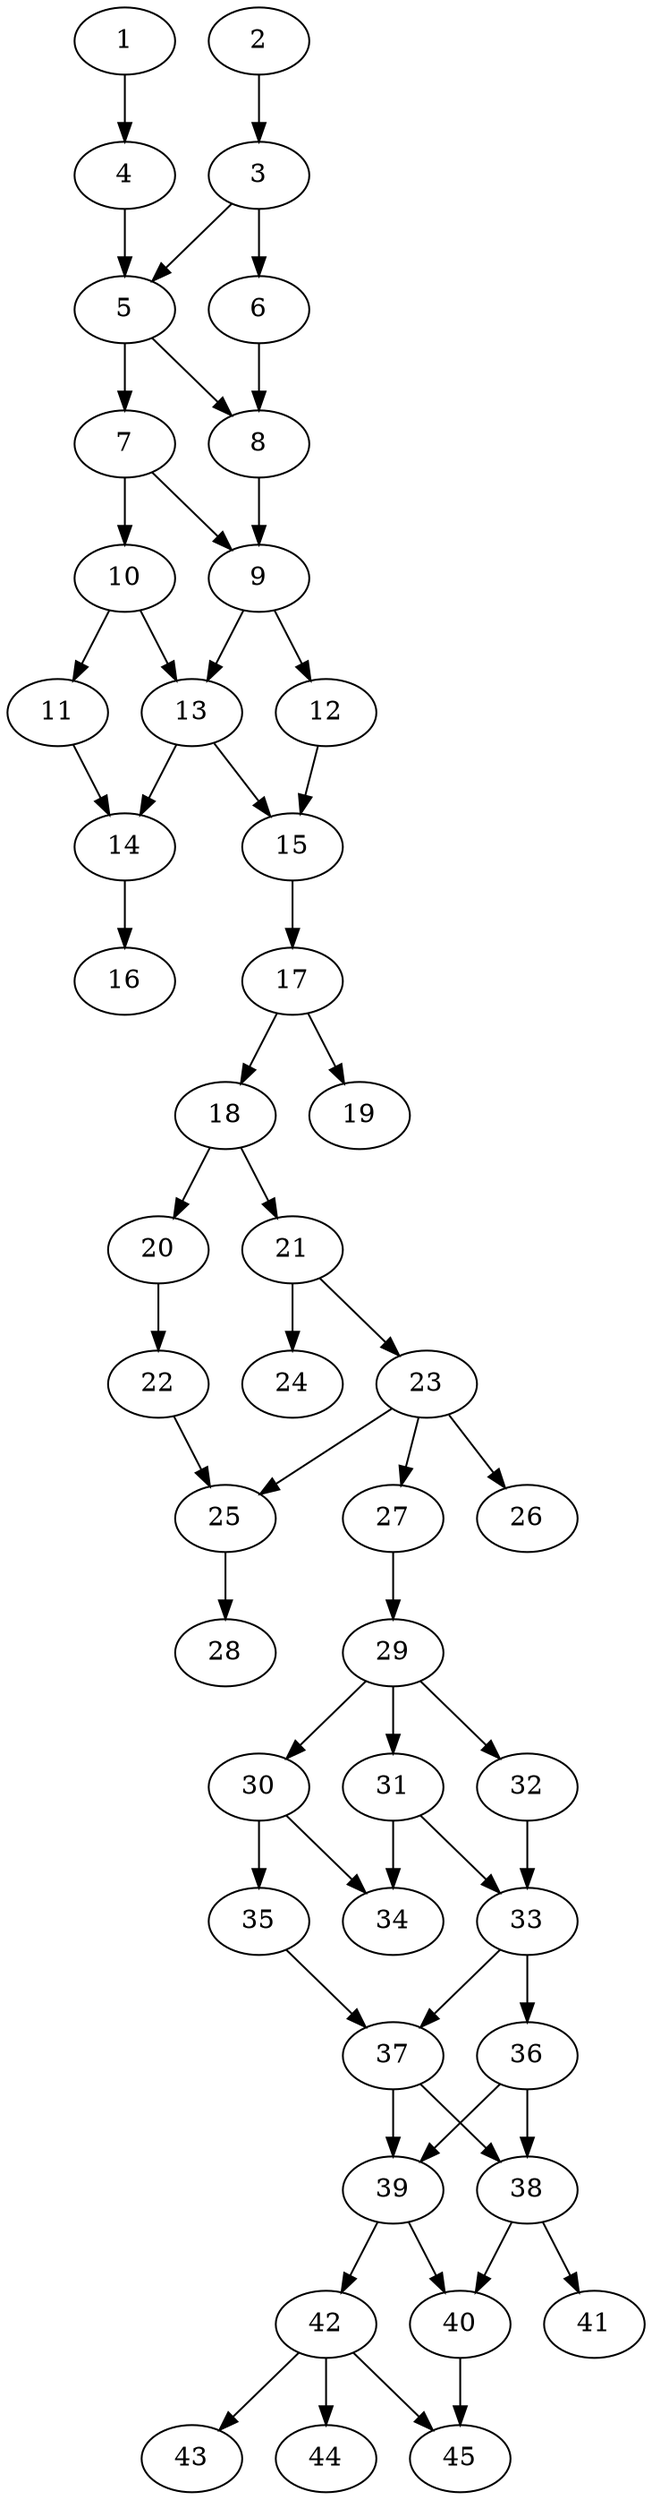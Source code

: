 // DAG automatically generated by daggen at Thu Oct  3 14:07:25 2019
// ./daggen --dot -n 45 --ccr 0.5 --fat 0.3 --regular 0.7 --density 0.6 --mindata 5242880 --maxdata 52428800 
digraph G {
  1 [size="83662848", alpha="0.10", expect_size="41831424"] 
  1 -> 4 [size ="41831424"]
  2 [size="58707968", alpha="0.02", expect_size="29353984"] 
  2 -> 3 [size ="29353984"]
  3 [size="34304000", alpha="0.16", expect_size="17152000"] 
  3 -> 5 [size ="17152000"]
  3 -> 6 [size ="17152000"]
  4 [size="60684288", alpha="0.13", expect_size="30342144"] 
  4 -> 5 [size ="30342144"]
  5 [size="68128768", alpha="0.16", expect_size="34064384"] 
  5 -> 7 [size ="34064384"]
  5 -> 8 [size ="34064384"]
  6 [size="12867584", alpha="0.11", expect_size="6433792"] 
  6 -> 8 [size ="6433792"]
  7 [size="49172480", alpha="0.01", expect_size="24586240"] 
  7 -> 9 [size ="24586240"]
  7 -> 10 [size ="24586240"]
  8 [size="74539008", alpha="0.18", expect_size="37269504"] 
  8 -> 9 [size ="37269504"]
  9 [size="12564480", alpha="0.09", expect_size="6282240"] 
  9 -> 12 [size ="6282240"]
  9 -> 13 [size ="6282240"]
  10 [size="27344896", alpha="0.08", expect_size="13672448"] 
  10 -> 11 [size ="13672448"]
  10 -> 13 [size ="13672448"]
  11 [size="89913344", alpha="0.19", expect_size="44956672"] 
  11 -> 14 [size ="44956672"]
  12 [size="41830400", alpha="0.11", expect_size="20915200"] 
  12 -> 15 [size ="20915200"]
  13 [size="50601984", alpha="0.19", expect_size="25300992"] 
  13 -> 14 [size ="25300992"]
  13 -> 15 [size ="25300992"]
  14 [size="33636352", alpha="0.19", expect_size="16818176"] 
  14 -> 16 [size ="16818176"]
  15 [size="93573120", alpha="0.03", expect_size="46786560"] 
  15 -> 17 [size ="46786560"]
  16 [size="72886272", alpha="0.15", expect_size="36443136"] 
  17 [size="29751296", alpha="0.12", expect_size="14875648"] 
  17 -> 18 [size ="14875648"]
  17 -> 19 [size ="14875648"]
  18 [size="32315392", alpha="0.04", expect_size="16157696"] 
  18 -> 20 [size ="16157696"]
  18 -> 21 [size ="16157696"]
  19 [size="20992000", alpha="0.12", expect_size="10496000"] 
  20 [size="61255680", alpha="0.06", expect_size="30627840"] 
  20 -> 22 [size ="30627840"]
  21 [size="101025792", alpha="0.14", expect_size="50512896"] 
  21 -> 23 [size ="50512896"]
  21 -> 24 [size ="50512896"]
  22 [size="96307200", alpha="0.13", expect_size="48153600"] 
  22 -> 25 [size ="48153600"]
  23 [size="52162560", alpha="0.17", expect_size="26081280"] 
  23 -> 25 [size ="26081280"]
  23 -> 26 [size ="26081280"]
  23 -> 27 [size ="26081280"]
  24 [size="46893056", alpha="0.11", expect_size="23446528"] 
  25 [size="41408512", alpha="0.18", expect_size="20704256"] 
  25 -> 28 [size ="20704256"]
  26 [size="53479424", alpha="0.05", expect_size="26739712"] 
  27 [size="30416896", alpha="0.01", expect_size="15208448"] 
  27 -> 29 [size ="15208448"]
  28 [size="88539136", alpha="0.10", expect_size="44269568"] 
  29 [size="15075328", alpha="0.19", expect_size="7537664"] 
  29 -> 30 [size ="7537664"]
  29 -> 31 [size ="7537664"]
  29 -> 32 [size ="7537664"]
  30 [size="73861120", alpha="0.12", expect_size="36930560"] 
  30 -> 34 [size ="36930560"]
  30 -> 35 [size ="36930560"]
  31 [size="99975168", alpha="0.02", expect_size="49987584"] 
  31 -> 33 [size ="49987584"]
  31 -> 34 [size ="49987584"]
  32 [size="72220672", alpha="0.18", expect_size="36110336"] 
  32 -> 33 [size ="36110336"]
  33 [size="38819840", alpha="0.03", expect_size="19409920"] 
  33 -> 36 [size ="19409920"]
  33 -> 37 [size ="19409920"]
  34 [size="23592960", alpha="0.13", expect_size="11796480"] 
  35 [size="76740608", alpha="0.01", expect_size="38370304"] 
  35 -> 37 [size ="38370304"]
  36 [size="67158016", alpha="0.01", expect_size="33579008"] 
  36 -> 38 [size ="33579008"]
  36 -> 39 [size ="33579008"]
  37 [size="91602944", alpha="0.06", expect_size="45801472"] 
  37 -> 38 [size ="45801472"]
  37 -> 39 [size ="45801472"]
  38 [size="94392320", alpha="0.16", expect_size="47196160"] 
  38 -> 40 [size ="47196160"]
  38 -> 41 [size ="47196160"]
  39 [size="45205504", alpha="0.07", expect_size="22602752"] 
  39 -> 40 [size ="22602752"]
  39 -> 42 [size ="22602752"]
  40 [size="40495104", alpha="0.10", expect_size="20247552"] 
  40 -> 45 [size ="20247552"]
  41 [size="97120256", alpha="0.11", expect_size="48560128"] 
  42 [size="11395072", alpha="0.11", expect_size="5697536"] 
  42 -> 43 [size ="5697536"]
  42 -> 44 [size ="5697536"]
  42 -> 45 [size ="5697536"]
  43 [size="97777664", alpha="0.20", expect_size="48888832"] 
  44 [size="18898944", alpha="0.16", expect_size="9449472"] 
  45 [size="81025024", alpha="0.19", expect_size="40512512"] 
}
